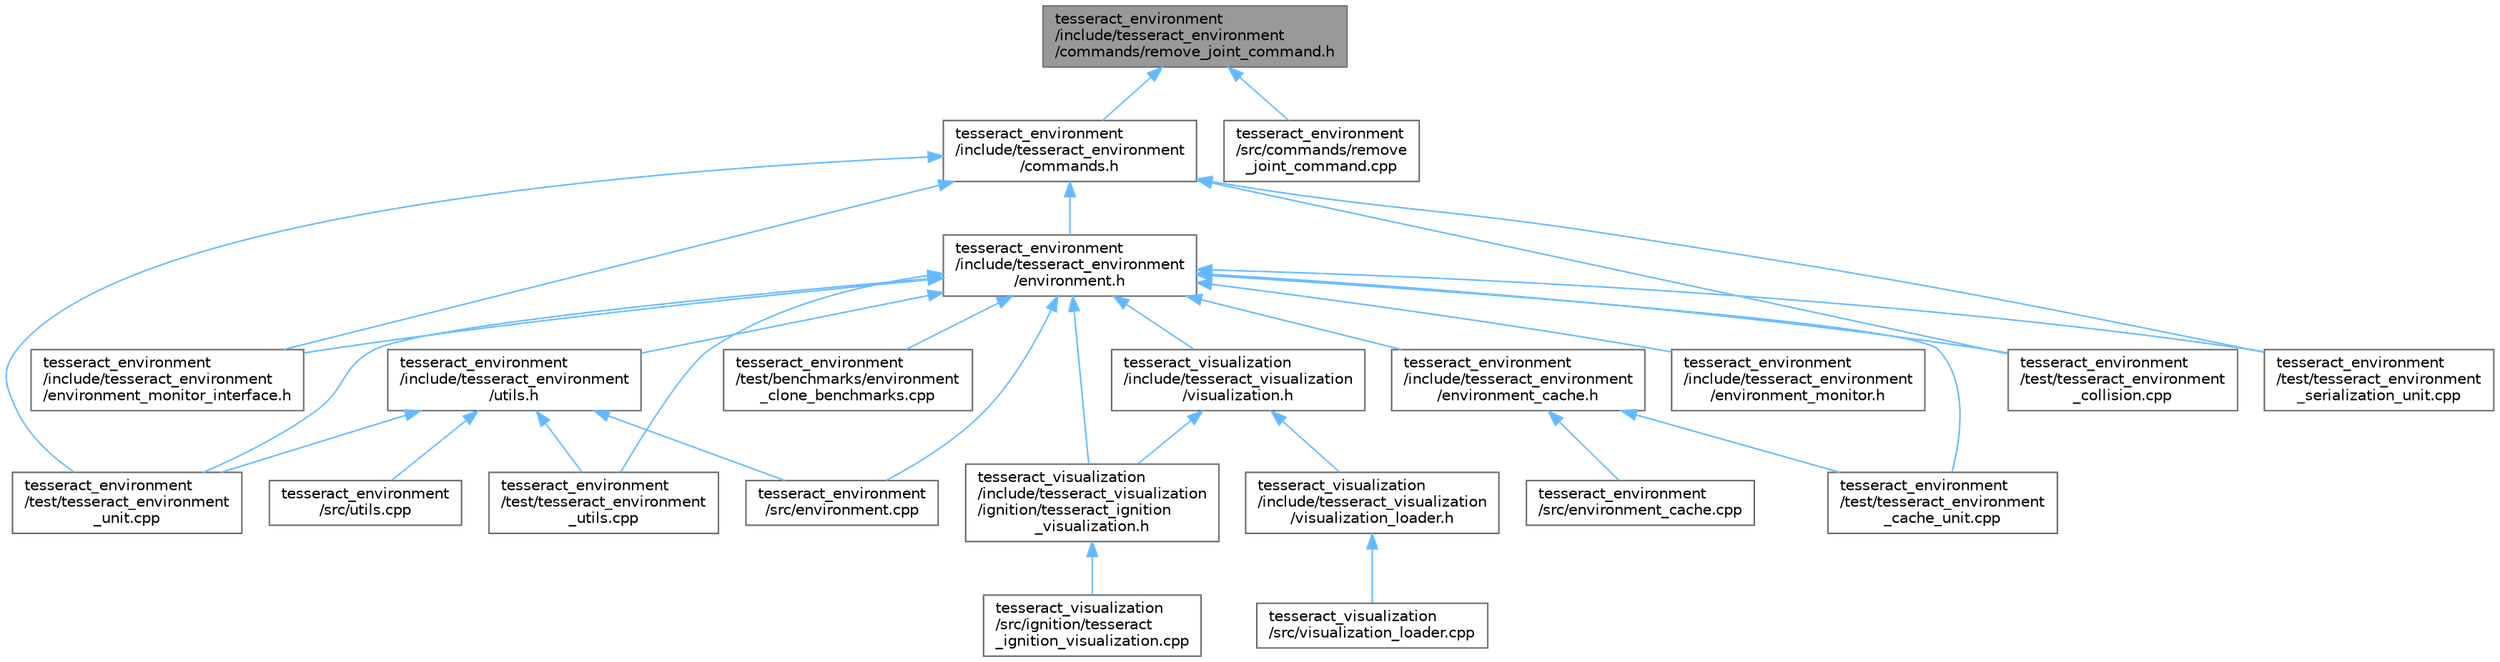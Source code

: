 digraph "tesseract_environment/include/tesseract_environment/commands/remove_joint_command.h"
{
 // LATEX_PDF_SIZE
  bgcolor="transparent";
  edge [fontname=Helvetica,fontsize=10,labelfontname=Helvetica,labelfontsize=10];
  node [fontname=Helvetica,fontsize=10,shape=box,height=0.2,width=0.4];
  Node1 [label="tesseract_environment\l/include/tesseract_environment\l/commands/remove_joint_command.h",height=0.2,width=0.4,color="gray40", fillcolor="grey60", style="filled", fontcolor="black",tooltip="Used to remove joint from environment."];
  Node1 -> Node2 [dir="back",color="steelblue1",style="solid"];
  Node2 [label="tesseract_environment\l/include/tesseract_environment\l/commands.h",height=0.2,width=0.4,color="grey40", fillcolor="white", style="filled",URL="$d5/d90/commands_8h.html",tooltip="This contains classes for recording operations applied to the environment for tracking changes...."];
  Node2 -> Node3 [dir="back",color="steelblue1",style="solid"];
  Node3 [label="tesseract_environment\l/include/tesseract_environment\l/environment.h",height=0.2,width=0.4,color="grey40", fillcolor="white", style="filled",URL="$de/d26/environment_8h.html",tooltip=" "];
  Node3 -> Node4 [dir="back",color="steelblue1",style="solid"];
  Node4 [label="tesseract_environment\l/include/tesseract_environment\l/environment_cache.h",height=0.2,width=0.4,color="grey40", fillcolor="white", style="filled",URL="$d0/df2/environment__cache_8h.html",tooltip="A environment cache."];
  Node4 -> Node5 [dir="back",color="steelblue1",style="solid"];
  Node5 [label="tesseract_environment\l/src/environment_cache.cpp",height=0.2,width=0.4,color="grey40", fillcolor="white", style="filled",URL="$db/d51/environment__cache_8cpp.html",tooltip="Default environment cache."];
  Node4 -> Node6 [dir="back",color="steelblue1",style="solid"];
  Node6 [label="tesseract_environment\l/test/tesseract_environment\l_cache_unit.cpp",height=0.2,width=0.4,color="grey40", fillcolor="white", style="filled",URL="$d4/d61/tesseract__environment__cache__unit_8cpp.html",tooltip=" "];
  Node3 -> Node7 [dir="back",color="steelblue1",style="solid"];
  Node7 [label="tesseract_environment\l/include/tesseract_environment\l/environment_monitor.h",height=0.2,width=0.4,color="grey40", fillcolor="white", style="filled",URL="$d4/d7d/environment__monitor_8h.html",tooltip="Tesseract Environment Monitor Interface Class."];
  Node3 -> Node8 [dir="back",color="steelblue1",style="solid"];
  Node8 [label="tesseract_environment\l/include/tesseract_environment\l/environment_monitor_interface.h",height=0.2,width=0.4,color="grey40", fillcolor="white", style="filled",URL="$d1/d4a/environment__monitor__interface_8h.html",tooltip="This is a utility class for applying changes to multiple tesseract environment monitors."];
  Node3 -> Node9 [dir="back",color="steelblue1",style="solid"];
  Node9 [label="tesseract_environment\l/include/tesseract_environment\l/utils.h",height=0.2,width=0.4,color="grey40", fillcolor="white", style="filled",URL="$d9/d71/tesseract__environment_2include_2tesseract__environment_2utils_8h.html",tooltip="Tesseract Environment Utility Functions."];
  Node9 -> Node10 [dir="back",color="steelblue1",style="solid"];
  Node10 [label="tesseract_environment\l/src/environment.cpp",height=0.2,width=0.4,color="grey40", fillcolor="white", style="filled",URL="$dc/d82/environment_8cpp.html",tooltip="Tesseract environment interface implementation."];
  Node9 -> Node11 [dir="back",color="steelblue1",style="solid"];
  Node11 [label="tesseract_environment\l/src/utils.cpp",height=0.2,width=0.4,color="grey40", fillcolor="white", style="filled",URL="$d1/d89/tesseract__environment_2src_2utils_8cpp.html",tooltip="Tesseract Environment Utility Functions."];
  Node9 -> Node12 [dir="back",color="steelblue1",style="solid"];
  Node12 [label="tesseract_environment\l/test/tesseract_environment\l_unit.cpp",height=0.2,width=0.4,color="grey40", fillcolor="white", style="filled",URL="$d0/d5b/tesseract__environment__unit_8cpp.html",tooltip=" "];
  Node9 -> Node13 [dir="back",color="steelblue1",style="solid"];
  Node13 [label="tesseract_environment\l/test/tesseract_environment\l_utils.cpp",height=0.2,width=0.4,color="grey40", fillcolor="white", style="filled",URL="$df/d00/tesseract__environment__utils_8cpp.html",tooltip=" "];
  Node3 -> Node10 [dir="back",color="steelblue1",style="solid"];
  Node3 -> Node14 [dir="back",color="steelblue1",style="solid"];
  Node14 [label="tesseract_environment\l/test/benchmarks/environment\l_clone_benchmarks.cpp",height=0.2,width=0.4,color="grey40", fillcolor="white", style="filled",URL="$de/d87/environment__clone__benchmarks_8cpp.html",tooltip=" "];
  Node3 -> Node6 [dir="back",color="steelblue1",style="solid"];
  Node3 -> Node15 [dir="back",color="steelblue1",style="solid"];
  Node15 [label="tesseract_environment\l/test/tesseract_environment\l_collision.cpp",height=0.2,width=0.4,color="grey40", fillcolor="white", style="filled",URL="$d8/da4/tesseract__environment__collision_8cpp.html",tooltip=" "];
  Node3 -> Node16 [dir="back",color="steelblue1",style="solid"];
  Node16 [label="tesseract_environment\l/test/tesseract_environment\l_serialization_unit.cpp",height=0.2,width=0.4,color="grey40", fillcolor="white", style="filled",URL="$d9/de5/tesseract__environment__serialization__unit_8cpp.html",tooltip=" "];
  Node3 -> Node12 [dir="back",color="steelblue1",style="solid"];
  Node3 -> Node13 [dir="back",color="steelblue1",style="solid"];
  Node3 -> Node17 [dir="back",color="steelblue1",style="solid"];
  Node17 [label="tesseract_visualization\l/include/tesseract_visualization\l/ignition/tesseract_ignition\l_visualization.h",height=0.2,width=0.4,color="grey40", fillcolor="white", style="filled",URL="$d0/de9/tesseract__ignition__visualization_8h.html",tooltip=" "];
  Node17 -> Node18 [dir="back",color="steelblue1",style="solid"];
  Node18 [label="tesseract_visualization\l/src/ignition/tesseract\l_ignition_visualization.cpp",height=0.2,width=0.4,color="grey40", fillcolor="white", style="filled",URL="$d6/dbe/tesseract__ignition__visualization_8cpp.html",tooltip=" "];
  Node3 -> Node19 [dir="back",color="steelblue1",style="solid"];
  Node19 [label="tesseract_visualization\l/include/tesseract_visualization\l/visualization.h",height=0.2,width=0.4,color="grey40", fillcolor="white", style="filled",URL="$d2/d02/visualization_8h.html",tooltip="Visualization Class."];
  Node19 -> Node17 [dir="back",color="steelblue1",style="solid"];
  Node19 -> Node20 [dir="back",color="steelblue1",style="solid"];
  Node20 [label="tesseract_visualization\l/include/tesseract_visualization\l/visualization_loader.h",height=0.2,width=0.4,color="grey40", fillcolor="white", style="filled",URL="$da/d93/visualization__loader_8h.html",tooltip="Visualization Loader."];
  Node20 -> Node21 [dir="back",color="steelblue1",style="solid"];
  Node21 [label="tesseract_visualization\l/src/visualization_loader.cpp",height=0.2,width=0.4,color="grey40", fillcolor="white", style="filled",URL="$d3/da9/visualization__loader_8cpp.html",tooltip=" "];
  Node2 -> Node8 [dir="back",color="steelblue1",style="solid"];
  Node2 -> Node15 [dir="back",color="steelblue1",style="solid"];
  Node2 -> Node16 [dir="back",color="steelblue1",style="solid"];
  Node2 -> Node12 [dir="back",color="steelblue1",style="solid"];
  Node1 -> Node22 [dir="back",color="steelblue1",style="solid"];
  Node22 [label="tesseract_environment\l/src/commands/remove\l_joint_command.cpp",height=0.2,width=0.4,color="grey40", fillcolor="white", style="filled",URL="$db/d9e/remove__joint__command_8cpp.html",tooltip="Used to remove a joint from the environment."];
}
